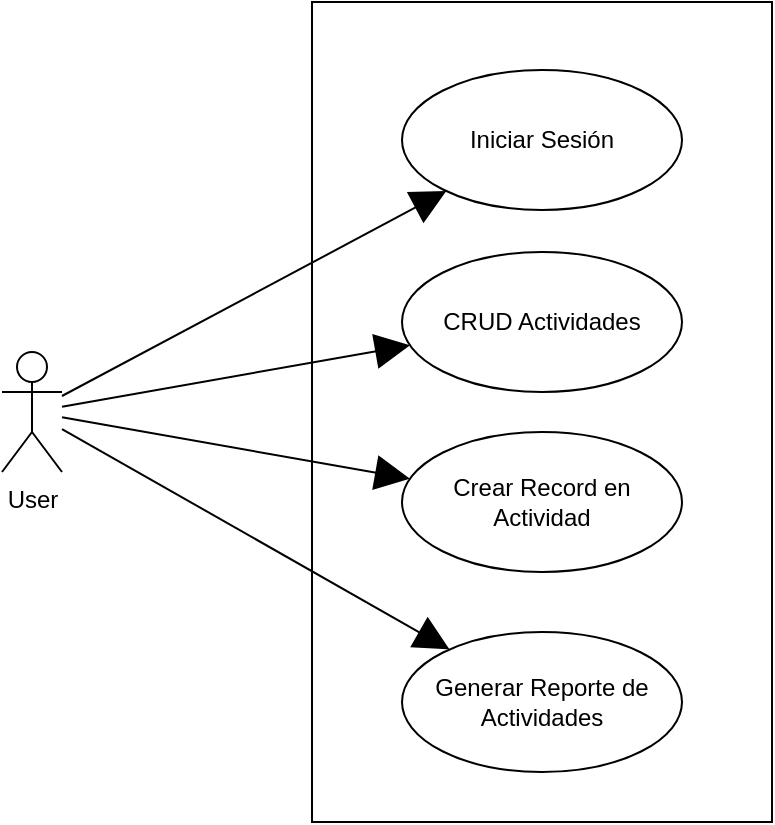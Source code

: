 <mxfile version="20.3.0" type="device"><diagram id="C5RBs43oDa-KdzZeNtuy" name="Page-1"><mxGraphModel dx="1221" dy="754" grid="1" gridSize="10" guides="1" tooltips="1" connect="1" arrows="1" fold="1" page="1" pageScale="1" pageWidth="827" pageHeight="1169" math="0" shadow="0"><root><mxCell id="WIyWlLk6GJQsqaUBKTNV-0"/><mxCell id="WIyWlLk6GJQsqaUBKTNV-1" parent="WIyWlLk6GJQsqaUBKTNV-0"/><mxCell id="p9MTFcSCcQFHcuTKwWnW-39" value="" style="rounded=0;whiteSpace=wrap;html=1;" vertex="1" parent="WIyWlLk6GJQsqaUBKTNV-1"><mxGeometry x="395" y="335" width="230" height="410" as="geometry"/></mxCell><mxCell id="p9MTFcSCcQFHcuTKwWnW-40" style="rounded=0;orthogonalLoop=1;jettySize=auto;html=1;startArrow=none;startFill=0;endArrow=block;endFill=1;endSize=15;startSize=11;" edge="1" parent="WIyWlLk6GJQsqaUBKTNV-1" source="p9MTFcSCcQFHcuTKwWnW-32" target="p9MTFcSCcQFHcuTKwWnW-33"><mxGeometry relative="1" as="geometry"/></mxCell><mxCell id="p9MTFcSCcQFHcuTKwWnW-41" style="edgeStyle=none;rounded=0;orthogonalLoop=1;jettySize=auto;html=1;strokeWidth=1;startArrow=none;startFill=0;endArrow=block;endFill=1;startSize=11;endSize=15;" edge="1" parent="WIyWlLk6GJQsqaUBKTNV-1" source="p9MTFcSCcQFHcuTKwWnW-32" target="p9MTFcSCcQFHcuTKwWnW-34"><mxGeometry relative="1" as="geometry"/></mxCell><mxCell id="p9MTFcSCcQFHcuTKwWnW-42" style="edgeStyle=none;rounded=0;orthogonalLoop=1;jettySize=auto;html=1;strokeWidth=1;startArrow=none;startFill=0;endArrow=block;endFill=1;startSize=11;endSize=15;" edge="1" parent="WIyWlLk6GJQsqaUBKTNV-1" source="p9MTFcSCcQFHcuTKwWnW-32" target="p9MTFcSCcQFHcuTKwWnW-35"><mxGeometry relative="1" as="geometry"/></mxCell><mxCell id="p9MTFcSCcQFHcuTKwWnW-43" style="edgeStyle=none;rounded=0;orthogonalLoop=1;jettySize=auto;html=1;strokeWidth=1;startArrow=none;startFill=0;endArrow=block;endFill=1;startSize=11;endSize=15;" edge="1" parent="WIyWlLk6GJQsqaUBKTNV-1" source="p9MTFcSCcQFHcuTKwWnW-32" target="p9MTFcSCcQFHcuTKwWnW-36"><mxGeometry relative="1" as="geometry"/></mxCell><mxCell id="p9MTFcSCcQFHcuTKwWnW-32" value="User" style="shape=umlActor;verticalLabelPosition=bottom;verticalAlign=top;html=1;" vertex="1" parent="WIyWlLk6GJQsqaUBKTNV-1"><mxGeometry x="240" y="510" width="30" height="60" as="geometry"/></mxCell><mxCell id="p9MTFcSCcQFHcuTKwWnW-33" value="Iniciar Sesión" style="ellipse;whiteSpace=wrap;html=1;" vertex="1" parent="WIyWlLk6GJQsqaUBKTNV-1"><mxGeometry x="440" y="369" width="140" height="70" as="geometry"/></mxCell><mxCell id="p9MTFcSCcQFHcuTKwWnW-34" value="CRUD Actividades" style="ellipse;whiteSpace=wrap;html=1;" vertex="1" parent="WIyWlLk6GJQsqaUBKTNV-1"><mxGeometry x="440" y="460" width="140" height="70" as="geometry"/></mxCell><mxCell id="p9MTFcSCcQFHcuTKwWnW-35" value="Crear Record en Actividad" style="ellipse;whiteSpace=wrap;html=1;" vertex="1" parent="WIyWlLk6GJQsqaUBKTNV-1"><mxGeometry x="440" y="550" width="140" height="70" as="geometry"/></mxCell><mxCell id="p9MTFcSCcQFHcuTKwWnW-36" value="Generar Reporte de Actividades" style="ellipse;whiteSpace=wrap;html=1;" vertex="1" parent="WIyWlLk6GJQsqaUBKTNV-1"><mxGeometry x="440" y="650" width="140" height="70" as="geometry"/></mxCell></root></mxGraphModel></diagram></mxfile>
